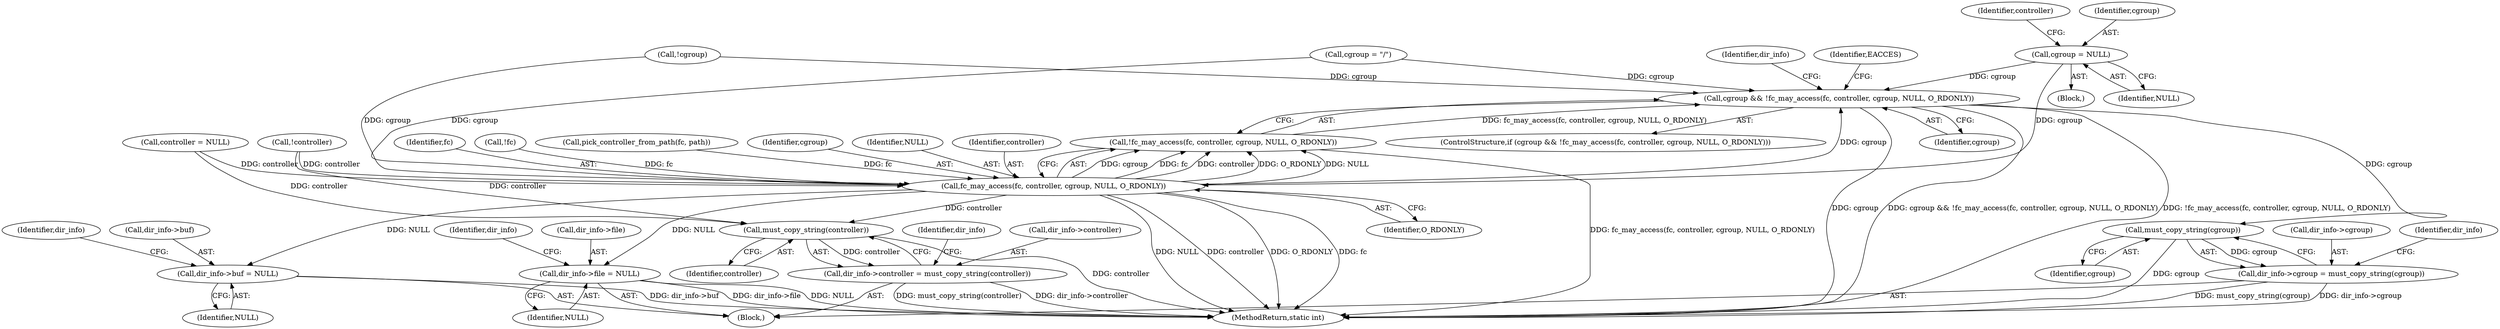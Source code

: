digraph "1_lxcfs_a8b6c3e0537e90fba3c55910fd1b7229d54a60a7_3@pointer" {
"1000129" [label="(Call,cgroup = NULL)"];
"1000160" [label="(Call,cgroup && !fc_may_access(fc, controller, cgroup, NULL, O_RDONLY))"];
"1000195" [label="(Call,must_copy_string(cgroup))"];
"1000191" [label="(Call,dir_info->cgroup = must_copy_string(cgroup))"];
"1000163" [label="(Call,fc_may_access(fc, controller, cgroup, NULL, O_RDONLY))"];
"1000162" [label="(Call,!fc_may_access(fc, controller, cgroup, NULL, O_RDONLY))"];
"1000189" [label="(Call,must_copy_string(controller))"];
"1000185" [label="(Call,dir_info->controller = must_copy_string(controller))"];
"1000202" [label="(Call,dir_info->buf = NULL)"];
"1000207" [label="(Call,dir_info->file = NULL)"];
"1000209" [label="(Identifier,dir_info)"];
"1000133" [label="(Identifier,controller)"];
"1000143" [label="(Call,!controller)"];
"1000190" [label="(Identifier,controller)"];
"1000161" [label="(Identifier,cgroup)"];
"1000192" [label="(Call,dir_info->cgroup)"];
"1000226" [label="(MethodReturn,static int)"];
"1000156" [label="(Call,cgroup = \"/\")"];
"1000128" [label="(Block,)"];
"1000168" [label="(Identifier,O_RDONLY)"];
"1000186" [label="(Call,dir_info->controller)"];
"1000195" [label="(Call,must_copy_string(cgroup))"];
"1000203" [label="(Call,dir_info->buf)"];
"1000166" [label="(Identifier,cgroup)"];
"1000164" [label="(Identifier,fc)"];
"1000174" [label="(Identifier,dir_info)"];
"1000159" [label="(ControlStructure,if (cgroup && !fc_may_access(fc, controller, cgroup, NULL, O_RDONLY)))"];
"1000191" [label="(Call,dir_info->cgroup = must_copy_string(cgroup))"];
"1000105" [label="(Block,)"];
"1000162" [label="(Call,!fc_may_access(fc, controller, cgroup, NULL, O_RDONLY))"];
"1000129" [label="(Call,cgroup = NULL)"];
"1000211" [label="(Identifier,NULL)"];
"1000214" [label="(Identifier,dir_info)"];
"1000130" [label="(Identifier,cgroup)"];
"1000117" [label="(Call,!fc)"];
"1000189" [label="(Call,must_copy_string(controller))"];
"1000139" [label="(Call,pick_controller_from_path(fc, path))"];
"1000206" [label="(Identifier,NULL)"];
"1000196" [label="(Identifier,cgroup)"];
"1000163" [label="(Call,fc_may_access(fc, controller, cgroup, NULL, O_RDONLY))"];
"1000153" [label="(Call,!cgroup)"];
"1000132" [label="(Call,controller = NULL)"];
"1000208" [label="(Call,dir_info->file)"];
"1000172" [label="(Identifier,EACCES)"];
"1000160" [label="(Call,cgroup && !fc_may_access(fc, controller, cgroup, NULL, O_RDONLY))"];
"1000202" [label="(Call,dir_info->buf = NULL)"];
"1000131" [label="(Identifier,NULL)"];
"1000167" [label="(Identifier,NULL)"];
"1000193" [label="(Identifier,dir_info)"];
"1000185" [label="(Call,dir_info->controller = must_copy_string(controller))"];
"1000199" [label="(Identifier,dir_info)"];
"1000207" [label="(Call,dir_info->file = NULL)"];
"1000165" [label="(Identifier,controller)"];
"1000129" -> "1000128"  [label="AST: "];
"1000129" -> "1000131"  [label="CFG: "];
"1000130" -> "1000129"  [label="AST: "];
"1000131" -> "1000129"  [label="AST: "];
"1000133" -> "1000129"  [label="CFG: "];
"1000129" -> "1000160"  [label="DDG: cgroup"];
"1000129" -> "1000163"  [label="DDG: cgroup"];
"1000160" -> "1000159"  [label="AST: "];
"1000160" -> "1000161"  [label="CFG: "];
"1000160" -> "1000162"  [label="CFG: "];
"1000161" -> "1000160"  [label="AST: "];
"1000162" -> "1000160"  [label="AST: "];
"1000172" -> "1000160"  [label="CFG: "];
"1000174" -> "1000160"  [label="CFG: "];
"1000160" -> "1000226"  [label="DDG: cgroup && !fc_may_access(fc, controller, cgroup, NULL, O_RDONLY)"];
"1000160" -> "1000226"  [label="DDG: !fc_may_access(fc, controller, cgroup, NULL, O_RDONLY)"];
"1000160" -> "1000226"  [label="DDG: cgroup"];
"1000156" -> "1000160"  [label="DDG: cgroup"];
"1000163" -> "1000160"  [label="DDG: cgroup"];
"1000153" -> "1000160"  [label="DDG: cgroup"];
"1000162" -> "1000160"  [label="DDG: fc_may_access(fc, controller, cgroup, NULL, O_RDONLY)"];
"1000160" -> "1000195"  [label="DDG: cgroup"];
"1000195" -> "1000191"  [label="AST: "];
"1000195" -> "1000196"  [label="CFG: "];
"1000196" -> "1000195"  [label="AST: "];
"1000191" -> "1000195"  [label="CFG: "];
"1000195" -> "1000226"  [label="DDG: cgroup"];
"1000195" -> "1000191"  [label="DDG: cgroup"];
"1000191" -> "1000105"  [label="AST: "];
"1000192" -> "1000191"  [label="AST: "];
"1000199" -> "1000191"  [label="CFG: "];
"1000191" -> "1000226"  [label="DDG: must_copy_string(cgroup)"];
"1000191" -> "1000226"  [label="DDG: dir_info->cgroup"];
"1000163" -> "1000162"  [label="AST: "];
"1000163" -> "1000168"  [label="CFG: "];
"1000164" -> "1000163"  [label="AST: "];
"1000165" -> "1000163"  [label="AST: "];
"1000166" -> "1000163"  [label="AST: "];
"1000167" -> "1000163"  [label="AST: "];
"1000168" -> "1000163"  [label="AST: "];
"1000162" -> "1000163"  [label="CFG: "];
"1000163" -> "1000226"  [label="DDG: O_RDONLY"];
"1000163" -> "1000226"  [label="DDG: fc"];
"1000163" -> "1000226"  [label="DDG: NULL"];
"1000163" -> "1000226"  [label="DDG: controller"];
"1000163" -> "1000162"  [label="DDG: O_RDONLY"];
"1000163" -> "1000162"  [label="DDG: cgroup"];
"1000163" -> "1000162"  [label="DDG: fc"];
"1000163" -> "1000162"  [label="DDG: controller"];
"1000163" -> "1000162"  [label="DDG: NULL"];
"1000139" -> "1000163"  [label="DDG: fc"];
"1000117" -> "1000163"  [label="DDG: fc"];
"1000143" -> "1000163"  [label="DDG: controller"];
"1000132" -> "1000163"  [label="DDG: controller"];
"1000156" -> "1000163"  [label="DDG: cgroup"];
"1000153" -> "1000163"  [label="DDG: cgroup"];
"1000163" -> "1000189"  [label="DDG: controller"];
"1000163" -> "1000202"  [label="DDG: NULL"];
"1000163" -> "1000207"  [label="DDG: NULL"];
"1000162" -> "1000226"  [label="DDG: fc_may_access(fc, controller, cgroup, NULL, O_RDONLY)"];
"1000189" -> "1000185"  [label="AST: "];
"1000189" -> "1000190"  [label="CFG: "];
"1000190" -> "1000189"  [label="AST: "];
"1000185" -> "1000189"  [label="CFG: "];
"1000189" -> "1000226"  [label="DDG: controller"];
"1000189" -> "1000185"  [label="DDG: controller"];
"1000143" -> "1000189"  [label="DDG: controller"];
"1000132" -> "1000189"  [label="DDG: controller"];
"1000185" -> "1000105"  [label="AST: "];
"1000186" -> "1000185"  [label="AST: "];
"1000193" -> "1000185"  [label="CFG: "];
"1000185" -> "1000226"  [label="DDG: dir_info->controller"];
"1000185" -> "1000226"  [label="DDG: must_copy_string(controller)"];
"1000202" -> "1000105"  [label="AST: "];
"1000202" -> "1000206"  [label="CFG: "];
"1000203" -> "1000202"  [label="AST: "];
"1000206" -> "1000202"  [label="AST: "];
"1000209" -> "1000202"  [label="CFG: "];
"1000202" -> "1000226"  [label="DDG: dir_info->buf"];
"1000207" -> "1000105"  [label="AST: "];
"1000207" -> "1000211"  [label="CFG: "];
"1000208" -> "1000207"  [label="AST: "];
"1000211" -> "1000207"  [label="AST: "];
"1000214" -> "1000207"  [label="CFG: "];
"1000207" -> "1000226"  [label="DDG: dir_info->file"];
"1000207" -> "1000226"  [label="DDG: NULL"];
}
